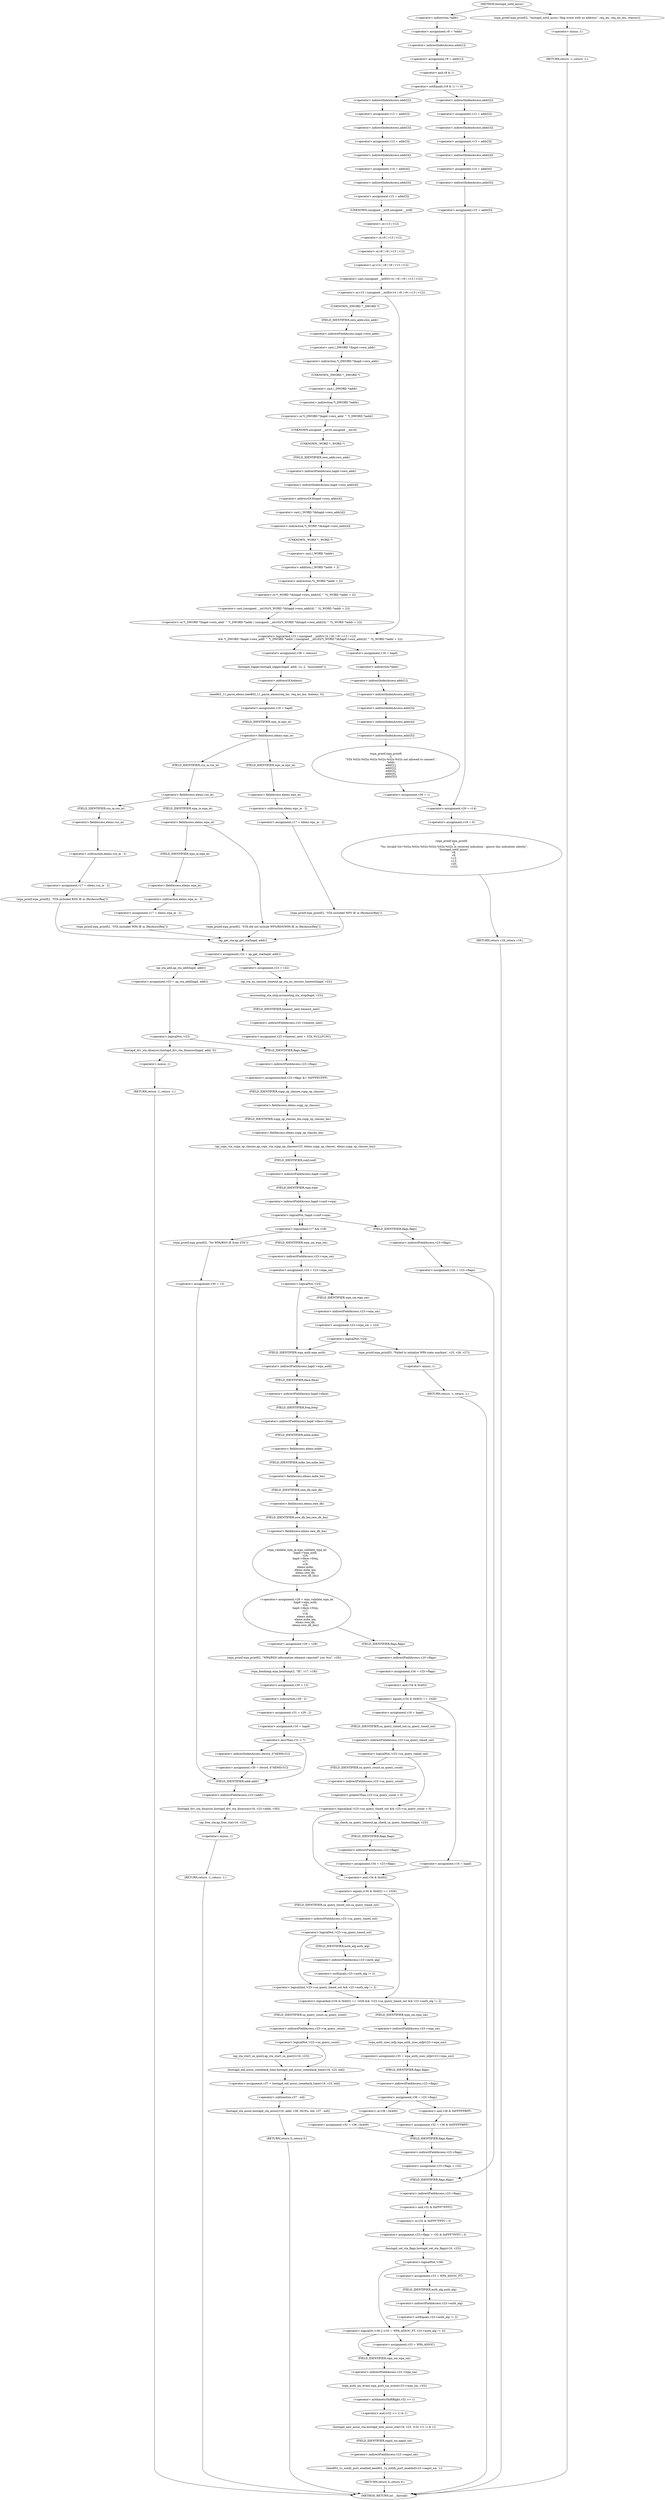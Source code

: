 digraph hostapd_notif_assoc {  
"1000171" [label = "(<operator>.assignment,v8 = *addr)" ]
"1000173" [label = "(<operator>.indirection,*addr)" ]
"1000175" [label = "(<operator>.assignment,v9 = addr[1])" ]
"1000177" [label = "(<operator>.indirectIndexAccess,addr[1])" ]
"1000181" [label = "(<operator>.notEquals,(v8 & 1) != 0)" ]
"1000182" [label = "(<operator>.and,v8 & 1)" ]
"1000187" [label = "(<operator>.assignment,v12 = addr[2])" ]
"1000189" [label = "(<operator>.indirectIndexAccess,addr[2])" ]
"1000192" [label = "(<operator>.assignment,v13 = addr[3])" ]
"1000194" [label = "(<operator>.indirectIndexAccess,addr[3])" ]
"1000197" [label = "(<operator>.assignment,v14 = addr[4])" ]
"1000199" [label = "(<operator>.indirectIndexAccess,addr[4])" ]
"1000202" [label = "(<operator>.assignment,v15 = addr[5])" ]
"1000204" [label = "(<operator>.indirectIndexAccess,addr[5])" ]
"1000209" [label = "(<operator>.assignment,v12 = addr[2])" ]
"1000211" [label = "(<operator>.indirectIndexAccess,addr[2])" ]
"1000214" [label = "(<operator>.assignment,v13 = addr[3])" ]
"1000216" [label = "(<operator>.indirectIndexAccess,addr[3])" ]
"1000219" [label = "(<operator>.assignment,v14 = addr[4])" ]
"1000221" [label = "(<operator>.indirectIndexAccess,addr[4])" ]
"1000224" [label = "(<operator>.assignment,v15 = addr[5])" ]
"1000226" [label = "(<operator>.indirectIndexAccess,addr[5])" ]
"1000230" [label = "(<operator>.logicalAnd,v15 | (unsigned __int8)(v14 | v8 | v9 | v13 | v12)\n        && *(_DWORD *)hapd->own_addr ^ *(_DWORD *)addr | (unsigned __int16)(*(_WORD *)&hapd->own_addr[4] ^ *((_WORD *)addr + 2)))" ]
"1000231" [label = "(<operator>.or,v15 | (unsigned __int8)(v14 | v8 | v9 | v13 | v12))" ]
"1000233" [label = "(<operator>.cast,(unsigned __int8)(v14 | v8 | v9 | v13 | v12))" ]
"1000234" [label = "(UNKNOWN,unsigned __int8,unsigned __int8)" ]
"1000235" [label = "(<operator>.or,v14 | v8 | v9 | v13 | v12)" ]
"1000237" [label = "(<operator>.or,v8 | v9 | v13 | v12)" ]
"1000239" [label = "(<operator>.or,v9 | v13 | v12)" ]
"1000241" [label = "(<operator>.or,v13 | v12)" ]
"1000244" [label = "(<operator>.or,*(_DWORD *)hapd->own_addr ^ *(_DWORD *)addr | (unsigned __int16)(*(_WORD *)&hapd->own_addr[4] ^ *((_WORD *)addr + 2)))" ]
"1000245" [label = "(<operator>.or,*(_DWORD *)hapd->own_addr ^ *(_DWORD *)addr)" ]
"1000246" [label = "(<operator>.indirection,*(_DWORD *)hapd->own_addr)" ]
"1000247" [label = "(<operator>.cast,(_DWORD *)hapd->own_addr)" ]
"1000248" [label = "(UNKNOWN,_DWORD *,_DWORD *)" ]
"1000249" [label = "(<operator>.indirectFieldAccess,hapd->own_addr)" ]
"1000251" [label = "(FIELD_IDENTIFIER,own_addr,own_addr)" ]
"1000252" [label = "(<operator>.indirection,*(_DWORD *)addr)" ]
"1000253" [label = "(<operator>.cast,(_DWORD *)addr)" ]
"1000254" [label = "(UNKNOWN,_DWORD *,_DWORD *)" ]
"1000256" [label = "(<operator>.cast,(unsigned __int16)(*(_WORD *)&hapd->own_addr[4] ^ *((_WORD *)addr + 2)))" ]
"1000257" [label = "(UNKNOWN,unsigned __int16,unsigned __int16)" ]
"1000258" [label = "(<operator>.or,*(_WORD *)&hapd->own_addr[4] ^ *((_WORD *)addr + 2))" ]
"1000259" [label = "(<operator>.indirection,*(_WORD *)&hapd->own_addr[4])" ]
"1000260" [label = "(<operator>.cast,(_WORD *)&hapd->own_addr[4])" ]
"1000261" [label = "(UNKNOWN,_WORD *,_WORD *)" ]
"1000262" [label = "(<operator>.addressOf,&hapd->own_addr[4])" ]
"1000263" [label = "(<operator>.indirectIndexAccess,hapd->own_addr[4])" ]
"1000264" [label = "(<operator>.indirectFieldAccess,hapd->own_addr)" ]
"1000266" [label = "(FIELD_IDENTIFIER,own_addr,own_addr)" ]
"1000268" [label = "(<operator>.indirection,*((_WORD *)addr + 2))" ]
"1000269" [label = "(<operator>.addition,(_WORD *)addr + 2)" ]
"1000270" [label = "(<operator>.cast,(_WORD *)addr)" ]
"1000271" [label = "(UNKNOWN,_WORD *,_WORD *)" ]
"1000275" [label = "(<operator>.assignment,v38 = reassoc)" ]
"1000278" [label = "(hostapd_logger,hostapd_logger(hapd, addr, 1u, 2, \"associated\"))" ]
"1000284" [label = "(ieee802_11_parse_elems,ieee802_11_parse_elems(req_ies, req_ies_len, &elems, 0))" ]
"1000287" [label = "(<operator>.addressOf,&elems)" ]
"1000290" [label = "(<operator>.assignment,v16 = hapd)" ]
"1000294" [label = "(<operator>.fieldAccess,elems.wps_ie)" ]
"1000296" [label = "(FIELD_IDENTIFIER,wps_ie,wps_ie)" ]
"1000298" [label = "(<operator>.assignment,v17 = elems.wps_ie - 2)" ]
"1000300" [label = "(<operator>.subtraction,elems.wps_ie - 2)" ]
"1000301" [label = "(<operator>.fieldAccess,elems.wps_ie)" ]
"1000303" [label = "(FIELD_IDENTIFIER,wps_ie,wps_ie)" ]
"1000306" [label = "(wpa_printf,wpa_printf(2, \"STA included WPS IE in (Re)AssocReq\"))" ]
"1000311" [label = "(<operator>.fieldAccess,elems.rsn_ie)" ]
"1000313" [label = "(FIELD_IDENTIFIER,rsn_ie,rsn_ie)" ]
"1000315" [label = "(<operator>.assignment,v17 = elems.rsn_ie - 2)" ]
"1000317" [label = "(<operator>.subtraction,elems.rsn_ie - 2)" ]
"1000318" [label = "(<operator>.fieldAccess,elems.rsn_ie)" ]
"1000320" [label = "(FIELD_IDENTIFIER,rsn_ie,rsn_ie)" ]
"1000323" [label = "(wpa_printf,wpa_printf(2, \"STA included RSN IE in (Re)AssocReq\"))" ]
"1000328" [label = "(<operator>.fieldAccess,elems.wpa_ie)" ]
"1000330" [label = "(FIELD_IDENTIFIER,wpa_ie,wpa_ie)" ]
"1000332" [label = "(<operator>.assignment,v17 = elems.wpa_ie - 2)" ]
"1000334" [label = "(<operator>.subtraction,elems.wpa_ie - 2)" ]
"1000335" [label = "(<operator>.fieldAccess,elems.wpa_ie)" ]
"1000337" [label = "(FIELD_IDENTIFIER,wpa_ie,wpa_ie)" ]
"1000340" [label = "(wpa_printf,wpa_printf(2, \"STA included WPA IE in (Re)AssocReq\"))" ]
"1000347" [label = "(wpa_printf,wpa_printf(2, \"STA did not include WPS/RSN/WPA IE in (Re)AssocReq\"))" ]
"1000350" [label = "(<operator>.assignment,v22 = ap_get_sta(hapd, addr))" ]
"1000352" [label = "(ap_get_sta,ap_get_sta(hapd, addr))" ]
"1000358" [label = "(<operator>.assignment,v23 = v22)" ]
"1000361" [label = "(ap_sta_no_session_timeout,ap_sta_no_session_timeout(hapd, v22))" ]
"1000364" [label = "(accounting_sta_stop,accounting_sta_stop(hapd, v23))" ]
"1000367" [label = "(<operator>.assignment,v23->timeout_next = STA_NULLFUNC)" ]
"1000368" [label = "(<operator>.indirectFieldAccess,v23->timeout_next)" ]
"1000370" [label = "(FIELD_IDENTIFIER,timeout_next,timeout_next)" ]
"1000374" [label = "(<operator>.assignment,v23 = ap_sta_add(hapd, addr))" ]
"1000376" [label = "(ap_sta_add,ap_sta_add(hapd, addr))" ]
"1000380" [label = "(<operator>.logicalNot,!v23)" ]
"1000383" [label = "(hostapd_drv_sta_disassoc,hostapd_drv_sta_disassoc(hapd, addr, 5))" ]
"1000387" [label = "(RETURN,return -1;,return -1;)" ]
"1000388" [label = "(<operator>.minus,-1)" ]
"1000390" [label = "(<operators>.assignmentAnd,v23->flags &= 0xFFFECFFF)" ]
"1000391" [label = "(<operator>.indirectFieldAccess,v23->flags)" ]
"1000393" [label = "(FIELD_IDENTIFIER,flags,flags)" ]
"1000396" [label = "(ap_copy_sta_supp_op_classes,ap_copy_sta_supp_op_classes(v23, elems.supp_op_classes, elems.supp_op_classes_len))" ]
"1000398" [label = "(<operator>.fieldAccess,elems.supp_op_classes)" ]
"1000400" [label = "(FIELD_IDENTIFIER,supp_op_classes,supp_op_classes)" ]
"1000401" [label = "(<operator>.fieldAccess,elems.supp_op_classes_len)" ]
"1000403" [label = "(FIELD_IDENTIFIER,supp_op_classes_len,supp_op_classes_len)" ]
"1000405" [label = "(<operator>.logicalNot,!hapd->conf->wpa)" ]
"1000406" [label = "(<operator>.indirectFieldAccess,hapd->conf->wpa)" ]
"1000407" [label = "(<operator>.indirectFieldAccess,hapd->conf)" ]
"1000409" [label = "(FIELD_IDENTIFIER,conf,conf)" ]
"1000410" [label = "(FIELD_IDENTIFIER,wpa,wpa)" ]
"1000412" [label = "(<operator>.assignment,v32 = v23->flags)" ]
"1000414" [label = "(<operator>.indirectFieldAccess,v23->flags)" ]
"1000416" [label = "(FIELD_IDENTIFIER,flags,flags)" ]
"1000419" [label = "(<operator>.logicalAnd,v17 && v18)" ]
"1000423" [label = "(<operator>.assignment,v24 = v23->wpa_sm)" ]
"1000425" [label = "(<operator>.indirectFieldAccess,v23->wpa_sm)" ]
"1000427" [label = "(FIELD_IDENTIFIER,wpa_sm,wpa_sm)" ]
"1000429" [label = "(<operator>.logicalNot,!v24)" ]
"1000432" [label = "(<operator>.assignment,v23->wpa_sm = v24)" ]
"1000433" [label = "(<operator>.indirectFieldAccess,v23->wpa_sm)" ]
"1000435" [label = "(FIELD_IDENTIFIER,wpa_sm,wpa_sm)" ]
"1000438" [label = "(<operator>.logicalNot,!v24)" ]
"1000441" [label = "(wpa_printf,wpa_printf(5, \"Failed to initialize WPA state machine\", v25, v26, v27))" ]
"1000447" [label = "(RETURN,return -1;,return -1;)" ]
"1000448" [label = "(<operator>.minus,-1)" ]
"1000450" [label = "(<operator>.assignment,v28 = wpa_validate_wpa_ie(\n                    hapd->wpa_auth,\n                    v24,\n                    hapd->iface->freq,\n                    v17,\n                    v18,\n                    elems.mdie,\n                    elems.mdie_len,\n                    elems.owe_dh,\n                    elems.owe_dh_len))" ]
"1000452" [label = "(wpa_validate_wpa_ie,wpa_validate_wpa_ie(\n                    hapd->wpa_auth,\n                    v24,\n                    hapd->iface->freq,\n                    v17,\n                    v18,\n                    elems.mdie,\n                    elems.mdie_len,\n                    elems.owe_dh,\n                    elems.owe_dh_len))" ]
"1000453" [label = "(<operator>.indirectFieldAccess,hapd->wpa_auth)" ]
"1000455" [label = "(FIELD_IDENTIFIER,wpa_auth,wpa_auth)" ]
"1000457" [label = "(<operator>.indirectFieldAccess,hapd->iface->freq)" ]
"1000458" [label = "(<operator>.indirectFieldAccess,hapd->iface)" ]
"1000460" [label = "(FIELD_IDENTIFIER,iface,iface)" ]
"1000461" [label = "(FIELD_IDENTIFIER,freq,freq)" ]
"1000464" [label = "(<operator>.fieldAccess,elems.mdie)" ]
"1000466" [label = "(FIELD_IDENTIFIER,mdie,mdie)" ]
"1000467" [label = "(<operator>.fieldAccess,elems.mdie_len)" ]
"1000469" [label = "(FIELD_IDENTIFIER,mdie_len,mdie_len)" ]
"1000470" [label = "(<operator>.fieldAccess,elems.owe_dh)" ]
"1000472" [label = "(FIELD_IDENTIFIER,owe_dh,owe_dh)" ]
"1000473" [label = "(<operator>.fieldAccess,elems.owe_dh_len)" ]
"1000475" [label = "(FIELD_IDENTIFIER,owe_dh_len,owe_dh_len)" ]
"1000479" [label = "(<operator>.assignment,v29 = v28)" ]
"1000482" [label = "(wpa_printf,wpa_printf(2, \"WPA/RSN information element rejected? (res %u)\", v28))" ]
"1000486" [label = "(wpa_hexdump,wpa_hexdump(2, \"IE\", v17, v18))" ]
"1000491" [label = "(<operator>.assignment,v30 = 13)" ]
"1000494" [label = "(<operator>.assignment,v31 = v29 - 2)" ]
"1000496" [label = "(<operator>.subtraction,v29 - 2)" ]
"1000499" [label = "(<operator>.assignment,v16 = hapd)" ]
"1000503" [label = "(<operator>.lessThan,v31 < 7)" ]
"1000506" [label = "(<operator>.assignment,v30 = dword_474E90[v31])" ]
"1000508" [label = "(<operator>.indirectIndexAccess,dword_474E90[v31])" ]
"1000512" [label = "(<operator>.assignment,v34 = v23->flags)" ]
"1000514" [label = "(<operator>.indirectFieldAccess,v23->flags)" ]
"1000516" [label = "(FIELD_IDENTIFIER,flags,flags)" ]
"1000518" [label = "(<operator>.equals,(v34 & 0x402) == 1026)" ]
"1000519" [label = "(<operator>.and,v34 & 0x402)" ]
"1000524" [label = "(<operator>.assignment,v16 = hapd)" ]
"1000528" [label = "(<operator>.logicalAnd,!v23->sa_query_timed_out && v23->sa_query_count > 0)" ]
"1000529" [label = "(<operator>.logicalNot,!v23->sa_query_timed_out)" ]
"1000530" [label = "(<operator>.indirectFieldAccess,v23->sa_query_timed_out)" ]
"1000532" [label = "(FIELD_IDENTIFIER,sa_query_timed_out,sa_query_timed_out)" ]
"1000533" [label = "(<operator>.greaterThan,v23->sa_query_count > 0)" ]
"1000534" [label = "(<operator>.indirectFieldAccess,v23->sa_query_count)" ]
"1000536" [label = "(FIELD_IDENTIFIER,sa_query_count,sa_query_count)" ]
"1000539" [label = "(ap_check_sa_query_timeout,ap_check_sa_query_timeout(hapd, v23))" ]
"1000542" [label = "(<operator>.assignment,v34 = v23->flags)" ]
"1000544" [label = "(<operator>.indirectFieldAccess,v23->flags)" ]
"1000546" [label = "(FIELD_IDENTIFIER,flags,flags)" ]
"1000549" [label = "(<operator>.assignment,v16 = hapd)" ]
"1000553" [label = "(<operator>.logicalAnd,(v34 & 0x402) == 1026 && !v23->sa_query_timed_out && v23->auth_alg != 2)" ]
"1000554" [label = "(<operator>.equals,(v34 & 0x402) == 1026)" ]
"1000555" [label = "(<operator>.and,v34 & 0x402)" ]
"1000559" [label = "(<operator>.logicalAnd,!v23->sa_query_timed_out && v23->auth_alg != 2)" ]
"1000560" [label = "(<operator>.logicalNot,!v23->sa_query_timed_out)" ]
"1000561" [label = "(<operator>.indirectFieldAccess,v23->sa_query_timed_out)" ]
"1000563" [label = "(FIELD_IDENTIFIER,sa_query_timed_out,sa_query_timed_out)" ]
"1000564" [label = "(<operator>.notEquals,v23->auth_alg != 2)" ]
"1000565" [label = "(<operator>.indirectFieldAccess,v23->auth_alg)" ]
"1000567" [label = "(FIELD_IDENTIFIER,auth_alg,auth_alg)" ]
"1000571" [label = "(<operator>.logicalNot,!v23->sa_query_count)" ]
"1000572" [label = "(<operator>.indirectFieldAccess,v23->sa_query_count)" ]
"1000574" [label = "(FIELD_IDENTIFIER,sa_query_count,sa_query_count)" ]
"1000575" [label = "(ap_sta_start_sa_query,ap_sta_start_sa_query(v16, v23))" ]
"1000578" [label = "(<operator>.assignment,v37 = hostapd_eid_assoc_comeback_time(v16, v23, eid))" ]
"1000580" [label = "(hostapd_eid_assoc_comeback_time,hostapd_eid_assoc_comeback_time(v16, v23, eid))" ]
"1000584" [label = "(hostapd_sta_assoc,hostapd_sta_assoc(v16, addr, v38, 0x1Eu, eid, v37 - eid))" ]
"1000590" [label = "(<operator>.subtraction,v37 - eid)" ]
"1000593" [label = "(RETURN,return 0;,return 0;)" ]
"1000595" [label = "(<operator>.assignment,v35 = wpa_auth_uses_mfp(v23->wpa_sm))" ]
"1000597" [label = "(wpa_auth_uses_mfp,wpa_auth_uses_mfp(v23->wpa_sm))" ]
"1000598" [label = "(<operator>.indirectFieldAccess,v23->wpa_sm)" ]
"1000600" [label = "(FIELD_IDENTIFIER,wpa_sm,wpa_sm)" ]
"1000601" [label = "(<operator>.assignment,v36 = v23->flags)" ]
"1000603" [label = "(<operator>.indirectFieldAccess,v23->flags)" ]
"1000605" [label = "(FIELD_IDENTIFIER,flags,flags)" ]
"1000608" [label = "(<operator>.assignment,v32 = v36 | 0x400)" ]
"1000610" [label = "(<operator>.or,v36 | 0x400)" ]
"1000614" [label = "(<operator>.assignment,v32 = v36 & 0xFFFFFBFF)" ]
"1000616" [label = "(<operator>.and,v36 & 0xFFFFFBFF)" ]
"1000619" [label = "(<operator>.assignment,v23->flags = v32)" ]
"1000620" [label = "(<operator>.indirectFieldAccess,v23->flags)" ]
"1000622" [label = "(FIELD_IDENTIFIER,flags,flags)" ]
"1000625" [label = "(<operator>.assignment,v23->flags = v32 & 0xFFF7FFFC | 3)" ]
"1000626" [label = "(<operator>.indirectFieldAccess,v23->flags)" ]
"1000628" [label = "(FIELD_IDENTIFIER,flags,flags)" ]
"1000629" [label = "(<operator>.or,v32 & 0xFFF7FFFC | 3)" ]
"1000630" [label = "(<operator>.and,v32 & 0xFFF7FFFC)" ]
"1000634" [label = "(hostapd_set_sta_flags,hostapd_set_sta_flags(v16, v23))" ]
"1000638" [label = "(<operator>.logicalOr,!v38 || (v33 = WPA_ASSOC_FT, v23->auth_alg != 2))" ]
"1000639" [label = "(<operator>.logicalNot,!v38)" ]
"1000642" [label = "(<operator>.assignment,v33 = WPA_ASSOC_FT)" ]
"1000645" [label = "(<operator>.notEquals,v23->auth_alg != 2)" ]
"1000646" [label = "(<operator>.indirectFieldAccess,v23->auth_alg)" ]
"1000648" [label = "(FIELD_IDENTIFIER,auth_alg,auth_alg)" ]
"1000650" [label = "(<operator>.assignment,v33 = WPA_ASSOC)" ]
"1000653" [label = "(wpa_auth_sm_event,wpa_auth_sm_event(v23->wpa_sm, v33))" ]
"1000654" [label = "(<operator>.indirectFieldAccess,v23->wpa_sm)" ]
"1000656" [label = "(FIELD_IDENTIFIER,wpa_sm,wpa_sm)" ]
"1000658" [label = "(hostapd_new_assoc_sta,hostapd_new_assoc_sta(v16, v23, (v32 >> 1) & 1))" ]
"1000661" [label = "(<operator>.and,(v32 >> 1) & 1)" ]
"1000662" [label = "(<operator>.arithmeticShiftRight,v32 >> 1)" ]
"1000666" [label = "(ieee802_1x_notify_port_enabled,ieee802_1x_notify_port_enabled(v23->eapol_sm, 1))" ]
"1000667" [label = "(<operator>.indirectFieldAccess,v23->eapol_sm)" ]
"1000669" [label = "(FIELD_IDENTIFIER,eapol_sm,eapol_sm)" ]
"1000671" [label = "(RETURN,return 0;,return 0;)" ]
"1000673" [label = "(wpa_printf,wpa_printf(2, \"No WPA/RSN IE from STA\"))" ]
"1000676" [label = "(<operator>.assignment,v30 = 13)" ]
"1000680" [label = "(hostapd_drv_sta_disassoc,hostapd_drv_sta_disassoc(v16, v23->addr, v30))" ]
"1000682" [label = "(<operator>.indirectFieldAccess,v23->addr)" ]
"1000684" [label = "(FIELD_IDENTIFIER,addr,addr)" ]
"1000686" [label = "(ap_free_sta,ap_free_sta(v16, v23))" ]
"1000689" [label = "(RETURN,return -1;,return -1;)" ]
"1000690" [label = "(<operator>.minus,-1)" ]
"1000694" [label = "(<operator>.assignment,v16 = hapd)" ]
"1000697" [label = "(wpa_printf,wpa_printf(\n            3,\n            \"STA %02x:%02x:%02x:%02x:%02x:%02x not allowed to connect\",\n            *addr,\n            addr[1],\n            addr[2],\n            addr[3],\n            addr[4],\n            addr[5]))" ]
"1000700" [label = "(<operator>.indirection,*addr)" ]
"1000702" [label = "(<operator>.indirectIndexAccess,addr[1])" ]
"1000705" [label = "(<operator>.indirectIndexAccess,addr[2])" ]
"1000708" [label = "(<operator>.indirectIndexAccess,addr[3])" ]
"1000711" [label = "(<operator>.indirectIndexAccess,addr[4])" ]
"1000714" [label = "(<operator>.indirectIndexAccess,addr[5])" ]
"1000717" [label = "(<operator>.assignment,v30 = 1)" ]
"1000720" [label = "(<operator>.assignment,v20 = v14)" ]
"1000723" [label = "(<operator>.assignment,v19 = 0)" ]
"1000726" [label = "(wpa_printf,wpa_printf(\n      2,\n      \"%s: Invalid SA=%02x:%02x:%02x:%02x:%02x:%02x in received indication - ignore this indication silently\",\n      \"hostapd_notif_assoc\",\n      v8,\n      v9,\n      v12,\n      v13,\n      v20,\n      v15))" ]
"1000736" [label = "(RETURN,return v19;,return v19;)" ]
"1000738" [label = "(wpa_printf,wpa_printf(2, \"hostapd_notif_assoc: Skip event with no address\", req_ies, req_ies_len, reassoc))" ]
"1000744" [label = "(RETURN,return -1;,return -1;)" ]
"1000745" [label = "(<operator>.minus,-1)" ]
"1000131" [label = "(METHOD,hostapd_notif_assoc)" ]
"1000747" [label = "(METHOD_RETURN,int __fastcall)" ]
  "1000171" -> "1000177" 
  "1000173" -> "1000171" 
  "1000175" -> "1000182" 
  "1000177" -> "1000175" 
  "1000181" -> "1000189" 
  "1000181" -> "1000211" 
  "1000182" -> "1000181" 
  "1000187" -> "1000194" 
  "1000189" -> "1000187" 
  "1000192" -> "1000199" 
  "1000194" -> "1000192" 
  "1000197" -> "1000204" 
  "1000199" -> "1000197" 
  "1000202" -> "1000720" 
  "1000204" -> "1000202" 
  "1000209" -> "1000216" 
  "1000211" -> "1000209" 
  "1000214" -> "1000221" 
  "1000216" -> "1000214" 
  "1000219" -> "1000226" 
  "1000221" -> "1000219" 
  "1000224" -> "1000234" 
  "1000226" -> "1000224" 
  "1000230" -> "1000275" 
  "1000230" -> "1000694" 
  "1000231" -> "1000248" 
  "1000231" -> "1000230" 
  "1000233" -> "1000231" 
  "1000234" -> "1000241" 
  "1000235" -> "1000233" 
  "1000237" -> "1000235" 
  "1000239" -> "1000237" 
  "1000241" -> "1000239" 
  "1000244" -> "1000230" 
  "1000245" -> "1000257" 
  "1000246" -> "1000254" 
  "1000247" -> "1000246" 
  "1000248" -> "1000251" 
  "1000249" -> "1000247" 
  "1000251" -> "1000249" 
  "1000252" -> "1000245" 
  "1000253" -> "1000252" 
  "1000254" -> "1000253" 
  "1000256" -> "1000244" 
  "1000257" -> "1000261" 
  "1000258" -> "1000256" 
  "1000259" -> "1000271" 
  "1000260" -> "1000259" 
  "1000261" -> "1000266" 
  "1000262" -> "1000260" 
  "1000263" -> "1000262" 
  "1000264" -> "1000263" 
  "1000266" -> "1000264" 
  "1000268" -> "1000258" 
  "1000269" -> "1000268" 
  "1000270" -> "1000269" 
  "1000271" -> "1000270" 
  "1000275" -> "1000278" 
  "1000278" -> "1000287" 
  "1000284" -> "1000290" 
  "1000287" -> "1000284" 
  "1000290" -> "1000296" 
  "1000294" -> "1000303" 
  "1000294" -> "1000313" 
  "1000296" -> "1000294" 
  "1000298" -> "1000306" 
  "1000300" -> "1000298" 
  "1000301" -> "1000300" 
  "1000303" -> "1000301" 
  "1000306" -> "1000352" 
  "1000311" -> "1000320" 
  "1000311" -> "1000330" 
  "1000313" -> "1000311" 
  "1000315" -> "1000323" 
  "1000317" -> "1000315" 
  "1000318" -> "1000317" 
  "1000320" -> "1000318" 
  "1000323" -> "1000352" 
  "1000328" -> "1000337" 
  "1000328" -> "1000347" 
  "1000330" -> "1000328" 
  "1000332" -> "1000340" 
  "1000334" -> "1000332" 
  "1000335" -> "1000334" 
  "1000337" -> "1000335" 
  "1000340" -> "1000352" 
  "1000347" -> "1000352" 
  "1000350" -> "1000358" 
  "1000350" -> "1000376" 
  "1000352" -> "1000350" 
  "1000358" -> "1000361" 
  "1000361" -> "1000364" 
  "1000364" -> "1000370" 
  "1000367" -> "1000393" 
  "1000368" -> "1000367" 
  "1000370" -> "1000368" 
  "1000374" -> "1000380" 
  "1000376" -> "1000374" 
  "1000380" -> "1000383" 
  "1000380" -> "1000393" 
  "1000383" -> "1000388" 
  "1000387" -> "1000747" 
  "1000388" -> "1000387" 
  "1000390" -> "1000400" 
  "1000391" -> "1000390" 
  "1000393" -> "1000391" 
  "1000396" -> "1000409" 
  "1000398" -> "1000403" 
  "1000400" -> "1000398" 
  "1000401" -> "1000396" 
  "1000403" -> "1000401" 
  "1000405" -> "1000416" 
  "1000405" -> "1000419" 
  "1000405" -> "1000419" 
  "1000406" -> "1000405" 
  "1000407" -> "1000410" 
  "1000409" -> "1000407" 
  "1000410" -> "1000406" 
  "1000412" -> "1000628" 
  "1000414" -> "1000412" 
  "1000416" -> "1000414" 
  "1000419" -> "1000427" 
  "1000419" -> "1000673" 
  "1000423" -> "1000429" 
  "1000425" -> "1000423" 
  "1000427" -> "1000425" 
  "1000429" -> "1000435" 
  "1000429" -> "1000455" 
  "1000432" -> "1000438" 
  "1000433" -> "1000432" 
  "1000435" -> "1000433" 
  "1000438" -> "1000441" 
  "1000438" -> "1000455" 
  "1000441" -> "1000448" 
  "1000447" -> "1000747" 
  "1000448" -> "1000447" 
  "1000450" -> "1000479" 
  "1000450" -> "1000516" 
  "1000452" -> "1000450" 
  "1000453" -> "1000460" 
  "1000455" -> "1000453" 
  "1000457" -> "1000466" 
  "1000458" -> "1000461" 
  "1000460" -> "1000458" 
  "1000461" -> "1000457" 
  "1000464" -> "1000469" 
  "1000466" -> "1000464" 
  "1000467" -> "1000472" 
  "1000469" -> "1000467" 
  "1000470" -> "1000475" 
  "1000472" -> "1000470" 
  "1000473" -> "1000452" 
  "1000475" -> "1000473" 
  "1000479" -> "1000482" 
  "1000482" -> "1000486" 
  "1000486" -> "1000491" 
  "1000491" -> "1000496" 
  "1000494" -> "1000499" 
  "1000496" -> "1000494" 
  "1000499" -> "1000503" 
  "1000503" -> "1000508" 
  "1000503" -> "1000684" 
  "1000506" -> "1000684" 
  "1000508" -> "1000506" 
  "1000512" -> "1000519" 
  "1000514" -> "1000512" 
  "1000516" -> "1000514" 
  "1000518" -> "1000524" 
  "1000518" -> "1000549" 
  "1000519" -> "1000518" 
  "1000524" -> "1000532" 
  "1000528" -> "1000539" 
  "1000528" -> "1000555" 
  "1000529" -> "1000528" 
  "1000529" -> "1000536" 
  "1000530" -> "1000529" 
  "1000532" -> "1000530" 
  "1000533" -> "1000528" 
  "1000534" -> "1000533" 
  "1000536" -> "1000534" 
  "1000539" -> "1000546" 
  "1000542" -> "1000555" 
  "1000544" -> "1000542" 
  "1000546" -> "1000544" 
  "1000549" -> "1000555" 
  "1000553" -> "1000574" 
  "1000553" -> "1000600" 
  "1000554" -> "1000553" 
  "1000554" -> "1000563" 
  "1000555" -> "1000554" 
  "1000559" -> "1000553" 
  "1000560" -> "1000559" 
  "1000560" -> "1000567" 
  "1000561" -> "1000560" 
  "1000563" -> "1000561" 
  "1000564" -> "1000559" 
  "1000565" -> "1000564" 
  "1000567" -> "1000565" 
  "1000571" -> "1000575" 
  "1000571" -> "1000580" 
  "1000572" -> "1000571" 
  "1000574" -> "1000572" 
  "1000575" -> "1000580" 
  "1000578" -> "1000590" 
  "1000580" -> "1000578" 
  "1000584" -> "1000593" 
  "1000590" -> "1000584" 
  "1000593" -> "1000747" 
  "1000595" -> "1000605" 
  "1000597" -> "1000595" 
  "1000598" -> "1000597" 
  "1000600" -> "1000598" 
  "1000601" -> "1000610" 
  "1000601" -> "1000616" 
  "1000603" -> "1000601" 
  "1000605" -> "1000603" 
  "1000608" -> "1000622" 
  "1000610" -> "1000608" 
  "1000614" -> "1000622" 
  "1000616" -> "1000614" 
  "1000619" -> "1000628" 
  "1000620" -> "1000619" 
  "1000622" -> "1000620" 
  "1000625" -> "1000634" 
  "1000626" -> "1000630" 
  "1000628" -> "1000626" 
  "1000629" -> "1000625" 
  "1000630" -> "1000629" 
  "1000634" -> "1000639" 
  "1000638" -> "1000650" 
  "1000638" -> "1000656" 
  "1000639" -> "1000638" 
  "1000639" -> "1000642" 
  "1000642" -> "1000648" 
  "1000645" -> "1000638" 
  "1000646" -> "1000645" 
  "1000648" -> "1000646" 
  "1000650" -> "1000656" 
  "1000653" -> "1000662" 
  "1000654" -> "1000653" 
  "1000656" -> "1000654" 
  "1000658" -> "1000669" 
  "1000661" -> "1000658" 
  "1000662" -> "1000661" 
  "1000666" -> "1000671" 
  "1000667" -> "1000666" 
  "1000669" -> "1000667" 
  "1000671" -> "1000747" 
  "1000673" -> "1000676" 
  "1000676" -> "1000684" 
  "1000680" -> "1000686" 
  "1000682" -> "1000680" 
  "1000684" -> "1000682" 
  "1000686" -> "1000690" 
  "1000689" -> "1000747" 
  "1000690" -> "1000689" 
  "1000694" -> "1000700" 
  "1000697" -> "1000717" 
  "1000700" -> "1000702" 
  "1000702" -> "1000705" 
  "1000705" -> "1000708" 
  "1000708" -> "1000711" 
  "1000711" -> "1000714" 
  "1000714" -> "1000697" 
  "1000717" -> "1000720" 
  "1000720" -> "1000723" 
  "1000723" -> "1000726" 
  "1000726" -> "1000736" 
  "1000736" -> "1000747" 
  "1000738" -> "1000745" 
  "1000744" -> "1000747" 
  "1000745" -> "1000744" 
  "1000131" -> "1000173" 
  "1000131" -> "1000738" 
}
